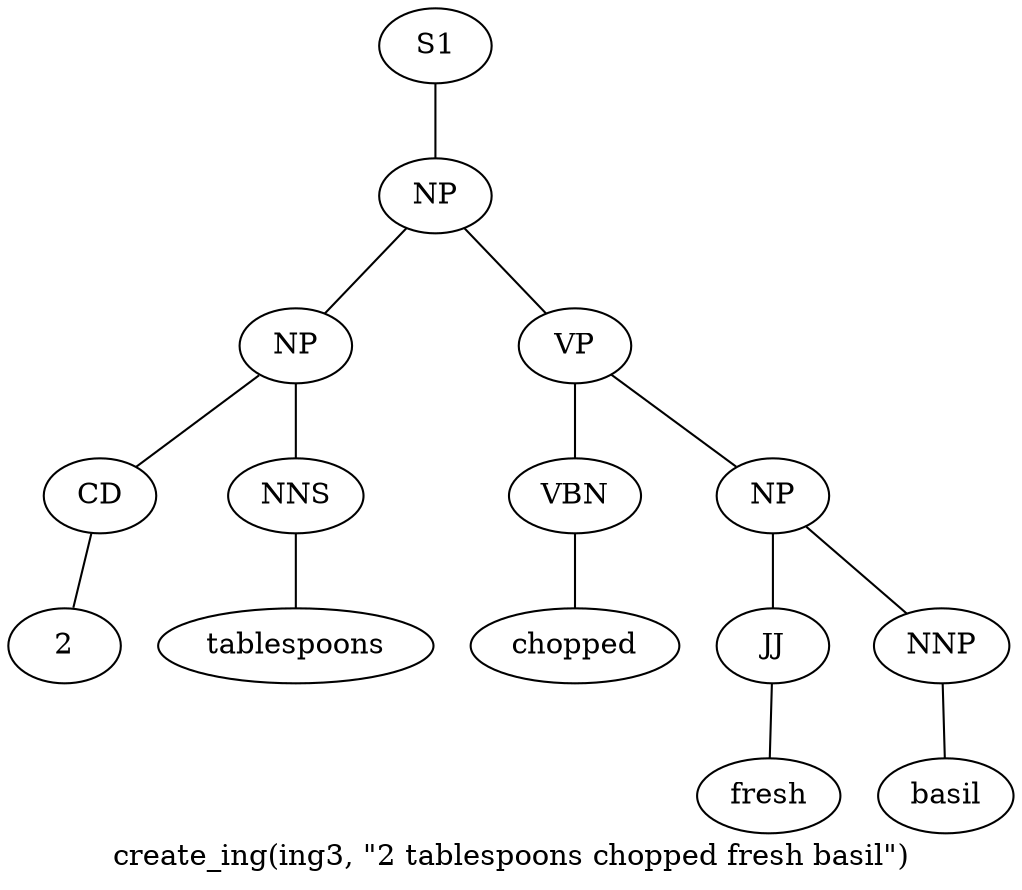 graph SyntaxGraph {
	label = "create_ing(ing3, \"2 tablespoons chopped fresh basil\")";
	Node0 [label="S1"];
	Node1 [label="NP"];
	Node2 [label="NP"];
	Node3 [label="CD"];
	Node4 [label="2"];
	Node5 [label="NNS"];
	Node6 [label="tablespoons"];
	Node7 [label="VP"];
	Node8 [label="VBN"];
	Node9 [label="chopped"];
	Node10 [label="NP"];
	Node11 [label="JJ"];
	Node12 [label="fresh"];
	Node13 [label="NNP"];
	Node14 [label="basil"];

	Node0 -- Node1;
	Node1 -- Node2;
	Node1 -- Node7;
	Node2 -- Node3;
	Node2 -- Node5;
	Node3 -- Node4;
	Node5 -- Node6;
	Node7 -- Node8;
	Node7 -- Node10;
	Node8 -- Node9;
	Node10 -- Node11;
	Node10 -- Node13;
	Node11 -- Node12;
	Node13 -- Node14;
}